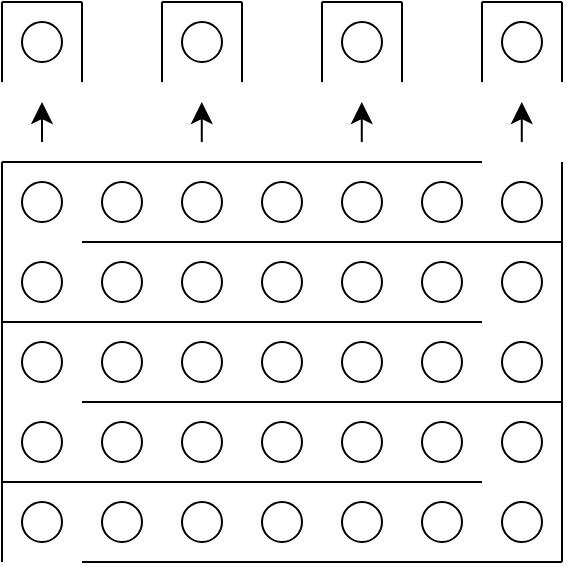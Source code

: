 <mxfile version="24.8.3">
  <diagram name="Page-1" id="O1zee8vzNVyikHW1VPjZ">
    <mxGraphModel dx="768" dy="510" grid="1" gridSize="10" guides="1" tooltips="1" connect="1" arrows="1" fold="1" page="1" pageScale="1" pageWidth="850" pageHeight="1100" math="0" shadow="0">
      <root>
        <mxCell id="0" />
        <mxCell id="1" parent="0" />
        <mxCell id="FuZCG9Z7W5vSsg3b8sgB-7" value="" style="group" vertex="1" connectable="0" parent="1">
          <mxGeometry x="40" y="40" width="40" height="40" as="geometry" />
        </mxCell>
        <mxCell id="FuZCG9Z7W5vSsg3b8sgB-3" value="" style="endArrow=none;html=1;rounded=0;fontSize=12;startSize=8;endSize=8;curved=1;" edge="1" parent="FuZCG9Z7W5vSsg3b8sgB-7">
          <mxGeometry width="50" height="50" relative="1" as="geometry">
            <mxPoint y="40" as="sourcePoint" />
            <mxPoint as="targetPoint" />
          </mxGeometry>
        </mxCell>
        <mxCell id="FuZCG9Z7W5vSsg3b8sgB-4" value="" style="endArrow=none;html=1;rounded=0;fontSize=12;startSize=8;endSize=8;curved=1;" edge="1" parent="FuZCG9Z7W5vSsg3b8sgB-7">
          <mxGeometry width="50" height="50" relative="1" as="geometry">
            <mxPoint x="40" y="40" as="sourcePoint" />
            <mxPoint x="40" as="targetPoint" />
          </mxGeometry>
        </mxCell>
        <mxCell id="FuZCG9Z7W5vSsg3b8sgB-5" value="" style="endArrow=none;html=1;rounded=0;fontSize=12;startSize=8;endSize=8;curved=1;" edge="1" parent="FuZCG9Z7W5vSsg3b8sgB-7">
          <mxGeometry width="50" height="50" relative="1" as="geometry">
            <mxPoint as="sourcePoint" />
            <mxPoint x="40" as="targetPoint" />
          </mxGeometry>
        </mxCell>
        <mxCell id="FuZCG9Z7W5vSsg3b8sgB-6" value="" style="ellipse;whiteSpace=wrap;html=1;aspect=fixed;" vertex="1" parent="FuZCG9Z7W5vSsg3b8sgB-7">
          <mxGeometry x="10" y="10" width="20" height="20" as="geometry" />
        </mxCell>
        <mxCell id="FuZCG9Z7W5vSsg3b8sgB-8" value="" style="group" vertex="1" connectable="0" parent="1">
          <mxGeometry x="120" y="40" width="40" height="40" as="geometry" />
        </mxCell>
        <mxCell id="FuZCG9Z7W5vSsg3b8sgB-9" value="" style="endArrow=none;html=1;rounded=0;fontSize=12;startSize=8;endSize=8;curved=1;" edge="1" parent="FuZCG9Z7W5vSsg3b8sgB-8">
          <mxGeometry width="50" height="50" relative="1" as="geometry">
            <mxPoint y="40" as="sourcePoint" />
            <mxPoint as="targetPoint" />
          </mxGeometry>
        </mxCell>
        <mxCell id="FuZCG9Z7W5vSsg3b8sgB-10" value="" style="endArrow=none;html=1;rounded=0;fontSize=12;startSize=8;endSize=8;curved=1;" edge="1" parent="FuZCG9Z7W5vSsg3b8sgB-8">
          <mxGeometry width="50" height="50" relative="1" as="geometry">
            <mxPoint x="40" y="40" as="sourcePoint" />
            <mxPoint x="40" as="targetPoint" />
          </mxGeometry>
        </mxCell>
        <mxCell id="FuZCG9Z7W5vSsg3b8sgB-11" value="" style="endArrow=none;html=1;rounded=0;fontSize=12;startSize=8;endSize=8;curved=1;" edge="1" parent="FuZCG9Z7W5vSsg3b8sgB-8">
          <mxGeometry width="50" height="50" relative="1" as="geometry">
            <mxPoint as="sourcePoint" />
            <mxPoint x="40" as="targetPoint" />
          </mxGeometry>
        </mxCell>
        <mxCell id="FuZCG9Z7W5vSsg3b8sgB-12" value="" style="ellipse;whiteSpace=wrap;html=1;aspect=fixed;" vertex="1" parent="FuZCG9Z7W5vSsg3b8sgB-8">
          <mxGeometry x="10" y="10" width="20" height="20" as="geometry" />
        </mxCell>
        <mxCell id="FuZCG9Z7W5vSsg3b8sgB-14" value="" style="group" vertex="1" connectable="0" parent="1">
          <mxGeometry x="280" y="40" width="40" height="40" as="geometry" />
        </mxCell>
        <mxCell id="FuZCG9Z7W5vSsg3b8sgB-15" value="" style="endArrow=none;html=1;rounded=0;fontSize=12;startSize=8;endSize=8;curved=1;" edge="1" parent="FuZCG9Z7W5vSsg3b8sgB-14">
          <mxGeometry width="50" height="50" relative="1" as="geometry">
            <mxPoint y="40" as="sourcePoint" />
            <mxPoint as="targetPoint" />
          </mxGeometry>
        </mxCell>
        <mxCell id="FuZCG9Z7W5vSsg3b8sgB-16" value="" style="endArrow=none;html=1;rounded=0;fontSize=12;startSize=8;endSize=8;curved=1;" edge="1" parent="FuZCG9Z7W5vSsg3b8sgB-14">
          <mxGeometry width="50" height="50" relative="1" as="geometry">
            <mxPoint x="40" y="40" as="sourcePoint" />
            <mxPoint x="40" as="targetPoint" />
          </mxGeometry>
        </mxCell>
        <mxCell id="FuZCG9Z7W5vSsg3b8sgB-17" value="" style="endArrow=none;html=1;rounded=0;fontSize=12;startSize=8;endSize=8;curved=1;" edge="1" parent="FuZCG9Z7W5vSsg3b8sgB-14">
          <mxGeometry width="50" height="50" relative="1" as="geometry">
            <mxPoint as="sourcePoint" />
            <mxPoint x="40" as="targetPoint" />
          </mxGeometry>
        </mxCell>
        <mxCell id="FuZCG9Z7W5vSsg3b8sgB-18" value="" style="ellipse;whiteSpace=wrap;html=1;aspect=fixed;" vertex="1" parent="FuZCG9Z7W5vSsg3b8sgB-14">
          <mxGeometry x="10" y="10" width="20" height="20" as="geometry" />
        </mxCell>
        <mxCell id="FuZCG9Z7W5vSsg3b8sgB-19" value="" style="group" vertex="1" connectable="0" parent="1">
          <mxGeometry x="200" y="40" width="40" height="40" as="geometry" />
        </mxCell>
        <mxCell id="FuZCG9Z7W5vSsg3b8sgB-20" value="" style="endArrow=none;html=1;rounded=0;fontSize=12;startSize=8;endSize=8;curved=1;" edge="1" parent="FuZCG9Z7W5vSsg3b8sgB-19">
          <mxGeometry width="50" height="50" relative="1" as="geometry">
            <mxPoint y="40" as="sourcePoint" />
            <mxPoint as="targetPoint" />
          </mxGeometry>
        </mxCell>
        <mxCell id="FuZCG9Z7W5vSsg3b8sgB-21" value="" style="endArrow=none;html=1;rounded=0;fontSize=12;startSize=8;endSize=8;curved=1;" edge="1" parent="FuZCG9Z7W5vSsg3b8sgB-19">
          <mxGeometry width="50" height="50" relative="1" as="geometry">
            <mxPoint x="40" y="40" as="sourcePoint" />
            <mxPoint x="40" as="targetPoint" />
          </mxGeometry>
        </mxCell>
        <mxCell id="FuZCG9Z7W5vSsg3b8sgB-22" value="" style="endArrow=none;html=1;rounded=0;fontSize=12;startSize=8;endSize=8;curved=1;" edge="1" parent="FuZCG9Z7W5vSsg3b8sgB-19">
          <mxGeometry width="50" height="50" relative="1" as="geometry">
            <mxPoint as="sourcePoint" />
            <mxPoint x="40" as="targetPoint" />
          </mxGeometry>
        </mxCell>
        <mxCell id="FuZCG9Z7W5vSsg3b8sgB-23" value="" style="ellipse;whiteSpace=wrap;html=1;aspect=fixed;" vertex="1" parent="FuZCG9Z7W5vSsg3b8sgB-19">
          <mxGeometry x="10" y="10" width="20" height="20" as="geometry" />
        </mxCell>
        <mxCell id="FuZCG9Z7W5vSsg3b8sgB-24" value="" style="endArrow=none;html=1;rounded=0;fontSize=12;startSize=8;endSize=8;curved=1;" edge="1" parent="1">
          <mxGeometry width="50" height="50" relative="1" as="geometry">
            <mxPoint x="40" y="120" as="sourcePoint" />
            <mxPoint x="280" y="120" as="targetPoint" />
          </mxGeometry>
        </mxCell>
        <mxCell id="FuZCG9Z7W5vSsg3b8sgB-25" value="" style="endArrow=none;html=1;rounded=0;fontSize=12;startSize=8;endSize=8;curved=1;" edge="1" parent="1">
          <mxGeometry width="50" height="50" relative="1" as="geometry">
            <mxPoint x="40" y="320" as="sourcePoint" />
            <mxPoint x="40" y="120" as="targetPoint" />
          </mxGeometry>
        </mxCell>
        <mxCell id="FuZCG9Z7W5vSsg3b8sgB-26" value="" style="endArrow=none;html=1;rounded=0;fontSize=12;startSize=8;endSize=8;curved=1;" edge="1" parent="1">
          <mxGeometry width="50" height="50" relative="1" as="geometry">
            <mxPoint x="320" y="320" as="sourcePoint" />
            <mxPoint x="320" y="120" as="targetPoint" />
          </mxGeometry>
        </mxCell>
        <mxCell id="FuZCG9Z7W5vSsg3b8sgB-27" value="" style="endArrow=none;html=1;rounded=0;fontSize=12;startSize=8;endSize=8;curved=1;" edge="1" parent="1">
          <mxGeometry width="50" height="50" relative="1" as="geometry">
            <mxPoint x="80" y="160" as="sourcePoint" />
            <mxPoint x="320" y="160" as="targetPoint" />
          </mxGeometry>
        </mxCell>
        <mxCell id="FuZCG9Z7W5vSsg3b8sgB-28" value="" style="endArrow=none;html=1;rounded=0;fontSize=12;startSize=8;endSize=8;curved=1;" edge="1" parent="1">
          <mxGeometry width="50" height="50" relative="1" as="geometry">
            <mxPoint x="40" y="200" as="sourcePoint" />
            <mxPoint x="280" y="200" as="targetPoint" />
          </mxGeometry>
        </mxCell>
        <mxCell id="FuZCG9Z7W5vSsg3b8sgB-29" value="" style="endArrow=none;html=1;rounded=0;fontSize=12;startSize=8;endSize=8;curved=1;" edge="1" parent="1">
          <mxGeometry width="50" height="50" relative="1" as="geometry">
            <mxPoint x="80" y="240" as="sourcePoint" />
            <mxPoint x="320" y="240" as="targetPoint" />
          </mxGeometry>
        </mxCell>
        <mxCell id="FuZCG9Z7W5vSsg3b8sgB-30" value="" style="endArrow=none;html=1;rounded=0;fontSize=12;startSize=8;endSize=8;curved=1;" edge="1" parent="1">
          <mxGeometry width="50" height="50" relative="1" as="geometry">
            <mxPoint x="40" y="280" as="sourcePoint" />
            <mxPoint x="280" y="280" as="targetPoint" />
          </mxGeometry>
        </mxCell>
        <mxCell id="FuZCG9Z7W5vSsg3b8sgB-31" value="" style="endArrow=none;html=1;rounded=0;fontSize=12;startSize=8;endSize=8;curved=1;" edge="1" parent="1">
          <mxGeometry width="50" height="50" relative="1" as="geometry">
            <mxPoint x="80" y="320" as="sourcePoint" />
            <mxPoint x="320" y="320" as="targetPoint" />
          </mxGeometry>
        </mxCell>
        <mxCell id="FuZCG9Z7W5vSsg3b8sgB-32" value="" style="ellipse;whiteSpace=wrap;html=1;aspect=fixed;" vertex="1" parent="1">
          <mxGeometry x="50" y="130" width="20" height="20" as="geometry" />
        </mxCell>
        <mxCell id="FuZCG9Z7W5vSsg3b8sgB-33" value="" style="ellipse;whiteSpace=wrap;html=1;aspect=fixed;" vertex="1" parent="1">
          <mxGeometry x="90" y="130" width="20" height="20" as="geometry" />
        </mxCell>
        <mxCell id="FuZCG9Z7W5vSsg3b8sgB-34" value="" style="ellipse;whiteSpace=wrap;html=1;aspect=fixed;" vertex="1" parent="1">
          <mxGeometry x="130" y="130" width="20" height="20" as="geometry" />
        </mxCell>
        <mxCell id="FuZCG9Z7W5vSsg3b8sgB-35" value="" style="ellipse;whiteSpace=wrap;html=1;aspect=fixed;" vertex="1" parent="1">
          <mxGeometry x="170" y="130" width="20" height="20" as="geometry" />
        </mxCell>
        <mxCell id="FuZCG9Z7W5vSsg3b8sgB-36" value="" style="ellipse;whiteSpace=wrap;html=1;aspect=fixed;" vertex="1" parent="1">
          <mxGeometry x="210" y="130" width="20" height="20" as="geometry" />
        </mxCell>
        <mxCell id="FuZCG9Z7W5vSsg3b8sgB-37" value="" style="ellipse;whiteSpace=wrap;html=1;aspect=fixed;" vertex="1" parent="1">
          <mxGeometry x="250" y="130" width="20" height="20" as="geometry" />
        </mxCell>
        <mxCell id="FuZCG9Z7W5vSsg3b8sgB-38" value="" style="ellipse;whiteSpace=wrap;html=1;aspect=fixed;" vertex="1" parent="1">
          <mxGeometry x="290" y="130" width="20" height="20" as="geometry" />
        </mxCell>
        <mxCell id="FuZCG9Z7W5vSsg3b8sgB-39" value="" style="ellipse;whiteSpace=wrap;html=1;aspect=fixed;" vertex="1" parent="1">
          <mxGeometry x="50" y="170" width="20" height="20" as="geometry" />
        </mxCell>
        <mxCell id="FuZCG9Z7W5vSsg3b8sgB-40" value="" style="ellipse;whiteSpace=wrap;html=1;aspect=fixed;" vertex="1" parent="1">
          <mxGeometry x="90" y="170" width="20" height="20" as="geometry" />
        </mxCell>
        <mxCell id="FuZCG9Z7W5vSsg3b8sgB-41" value="" style="ellipse;whiteSpace=wrap;html=1;aspect=fixed;" vertex="1" parent="1">
          <mxGeometry x="130" y="170" width="20" height="20" as="geometry" />
        </mxCell>
        <mxCell id="FuZCG9Z7W5vSsg3b8sgB-42" value="" style="ellipse;whiteSpace=wrap;html=1;aspect=fixed;" vertex="1" parent="1">
          <mxGeometry x="170" y="170" width="20" height="20" as="geometry" />
        </mxCell>
        <mxCell id="FuZCG9Z7W5vSsg3b8sgB-43" value="" style="ellipse;whiteSpace=wrap;html=1;aspect=fixed;" vertex="1" parent="1">
          <mxGeometry x="210" y="170" width="20" height="20" as="geometry" />
        </mxCell>
        <mxCell id="FuZCG9Z7W5vSsg3b8sgB-44" value="" style="ellipse;whiteSpace=wrap;html=1;aspect=fixed;" vertex="1" parent="1">
          <mxGeometry x="250" y="170" width="20" height="20" as="geometry" />
        </mxCell>
        <mxCell id="FuZCG9Z7W5vSsg3b8sgB-45" value="" style="ellipse;whiteSpace=wrap;html=1;aspect=fixed;" vertex="1" parent="1">
          <mxGeometry x="290" y="170" width="20" height="20" as="geometry" />
        </mxCell>
        <mxCell id="FuZCG9Z7W5vSsg3b8sgB-46" value="" style="ellipse;whiteSpace=wrap;html=1;aspect=fixed;" vertex="1" parent="1">
          <mxGeometry x="50" y="210" width="20" height="20" as="geometry" />
        </mxCell>
        <mxCell id="FuZCG9Z7W5vSsg3b8sgB-47" value="" style="ellipse;whiteSpace=wrap;html=1;aspect=fixed;" vertex="1" parent="1">
          <mxGeometry x="90" y="210" width="20" height="20" as="geometry" />
        </mxCell>
        <mxCell id="FuZCG9Z7W5vSsg3b8sgB-48" value="" style="ellipse;whiteSpace=wrap;html=1;aspect=fixed;" vertex="1" parent="1">
          <mxGeometry x="130" y="210" width="20" height="20" as="geometry" />
        </mxCell>
        <mxCell id="FuZCG9Z7W5vSsg3b8sgB-49" value="" style="ellipse;whiteSpace=wrap;html=1;aspect=fixed;" vertex="1" parent="1">
          <mxGeometry x="170" y="210" width="20" height="20" as="geometry" />
        </mxCell>
        <mxCell id="FuZCG9Z7W5vSsg3b8sgB-50" value="" style="ellipse;whiteSpace=wrap;html=1;aspect=fixed;" vertex="1" parent="1">
          <mxGeometry x="210" y="210" width="20" height="20" as="geometry" />
        </mxCell>
        <mxCell id="FuZCG9Z7W5vSsg3b8sgB-51" value="" style="ellipse;whiteSpace=wrap;html=1;aspect=fixed;" vertex="1" parent="1">
          <mxGeometry x="250" y="210" width="20" height="20" as="geometry" />
        </mxCell>
        <mxCell id="FuZCG9Z7W5vSsg3b8sgB-52" value="" style="ellipse;whiteSpace=wrap;html=1;aspect=fixed;" vertex="1" parent="1">
          <mxGeometry x="290" y="210" width="20" height="20" as="geometry" />
        </mxCell>
        <mxCell id="FuZCG9Z7W5vSsg3b8sgB-53" value="" style="ellipse;whiteSpace=wrap;html=1;aspect=fixed;" vertex="1" parent="1">
          <mxGeometry x="50" y="250" width="20" height="20" as="geometry" />
        </mxCell>
        <mxCell id="FuZCG9Z7W5vSsg3b8sgB-54" value="" style="ellipse;whiteSpace=wrap;html=1;aspect=fixed;" vertex="1" parent="1">
          <mxGeometry x="90" y="250" width="20" height="20" as="geometry" />
        </mxCell>
        <mxCell id="FuZCG9Z7W5vSsg3b8sgB-55" value="" style="ellipse;whiteSpace=wrap;html=1;aspect=fixed;" vertex="1" parent="1">
          <mxGeometry x="130" y="250" width="20" height="20" as="geometry" />
        </mxCell>
        <mxCell id="FuZCG9Z7W5vSsg3b8sgB-56" value="" style="ellipse;whiteSpace=wrap;html=1;aspect=fixed;" vertex="1" parent="1">
          <mxGeometry x="170" y="250" width="20" height="20" as="geometry" />
        </mxCell>
        <mxCell id="FuZCG9Z7W5vSsg3b8sgB-57" value="" style="ellipse;whiteSpace=wrap;html=1;aspect=fixed;" vertex="1" parent="1">
          <mxGeometry x="210" y="250" width="20" height="20" as="geometry" />
        </mxCell>
        <mxCell id="FuZCG9Z7W5vSsg3b8sgB-58" value="" style="ellipse;whiteSpace=wrap;html=1;aspect=fixed;" vertex="1" parent="1">
          <mxGeometry x="250" y="250" width="20" height="20" as="geometry" />
        </mxCell>
        <mxCell id="FuZCG9Z7W5vSsg3b8sgB-59" value="" style="ellipse;whiteSpace=wrap;html=1;aspect=fixed;" vertex="1" parent="1">
          <mxGeometry x="290" y="250" width="20" height="20" as="geometry" />
        </mxCell>
        <mxCell id="FuZCG9Z7W5vSsg3b8sgB-60" value="" style="ellipse;whiteSpace=wrap;html=1;aspect=fixed;" vertex="1" parent="1">
          <mxGeometry x="50" y="290" width="20" height="20" as="geometry" />
        </mxCell>
        <mxCell id="FuZCG9Z7W5vSsg3b8sgB-61" value="" style="ellipse;whiteSpace=wrap;html=1;aspect=fixed;" vertex="1" parent="1">
          <mxGeometry x="90" y="290" width="20" height="20" as="geometry" />
        </mxCell>
        <mxCell id="FuZCG9Z7W5vSsg3b8sgB-62" value="" style="ellipse;whiteSpace=wrap;html=1;aspect=fixed;" vertex="1" parent="1">
          <mxGeometry x="130" y="290" width="20" height="20" as="geometry" />
        </mxCell>
        <mxCell id="FuZCG9Z7W5vSsg3b8sgB-63" value="" style="ellipse;whiteSpace=wrap;html=1;aspect=fixed;" vertex="1" parent="1">
          <mxGeometry x="170" y="290" width="20" height="20" as="geometry" />
        </mxCell>
        <mxCell id="FuZCG9Z7W5vSsg3b8sgB-64" value="" style="ellipse;whiteSpace=wrap;html=1;aspect=fixed;" vertex="1" parent="1">
          <mxGeometry x="210" y="290" width="20" height="20" as="geometry" />
        </mxCell>
        <mxCell id="FuZCG9Z7W5vSsg3b8sgB-65" value="" style="ellipse;whiteSpace=wrap;html=1;aspect=fixed;" vertex="1" parent="1">
          <mxGeometry x="250" y="290" width="20" height="20" as="geometry" />
        </mxCell>
        <mxCell id="FuZCG9Z7W5vSsg3b8sgB-66" value="" style="ellipse;whiteSpace=wrap;html=1;aspect=fixed;" vertex="1" parent="1">
          <mxGeometry x="290" y="290" width="20" height="20" as="geometry" />
        </mxCell>
        <mxCell id="FuZCG9Z7W5vSsg3b8sgB-69" value="" style="endArrow=classic;html=1;rounded=0;fontSize=12;startSize=8;endSize=8;curved=1;" edge="1" parent="1">
          <mxGeometry width="50" height="50" relative="1" as="geometry">
            <mxPoint x="60" y="110" as="sourcePoint" />
            <mxPoint x="60" y="90" as="targetPoint" />
          </mxGeometry>
        </mxCell>
        <mxCell id="FuZCG9Z7W5vSsg3b8sgB-70" value="" style="endArrow=classic;html=1;rounded=0;fontSize=12;startSize=8;endSize=8;curved=1;" edge="1" parent="1">
          <mxGeometry width="50" height="50" relative="1" as="geometry">
            <mxPoint x="139.89" y="110" as="sourcePoint" />
            <mxPoint x="139.89" y="90" as="targetPoint" />
          </mxGeometry>
        </mxCell>
        <mxCell id="FuZCG9Z7W5vSsg3b8sgB-71" value="" style="endArrow=classic;html=1;rounded=0;fontSize=12;startSize=8;endSize=8;curved=1;" edge="1" parent="1">
          <mxGeometry width="50" height="50" relative="1" as="geometry">
            <mxPoint x="219.89" y="110" as="sourcePoint" />
            <mxPoint x="219.89" y="90" as="targetPoint" />
          </mxGeometry>
        </mxCell>
        <mxCell id="FuZCG9Z7W5vSsg3b8sgB-72" value="" style="endArrow=classic;html=1;rounded=0;fontSize=12;startSize=8;endSize=8;curved=1;" edge="1" parent="1">
          <mxGeometry width="50" height="50" relative="1" as="geometry">
            <mxPoint x="299.89" y="110" as="sourcePoint" />
            <mxPoint x="299.89" y="90" as="targetPoint" />
          </mxGeometry>
        </mxCell>
      </root>
    </mxGraphModel>
  </diagram>
</mxfile>
